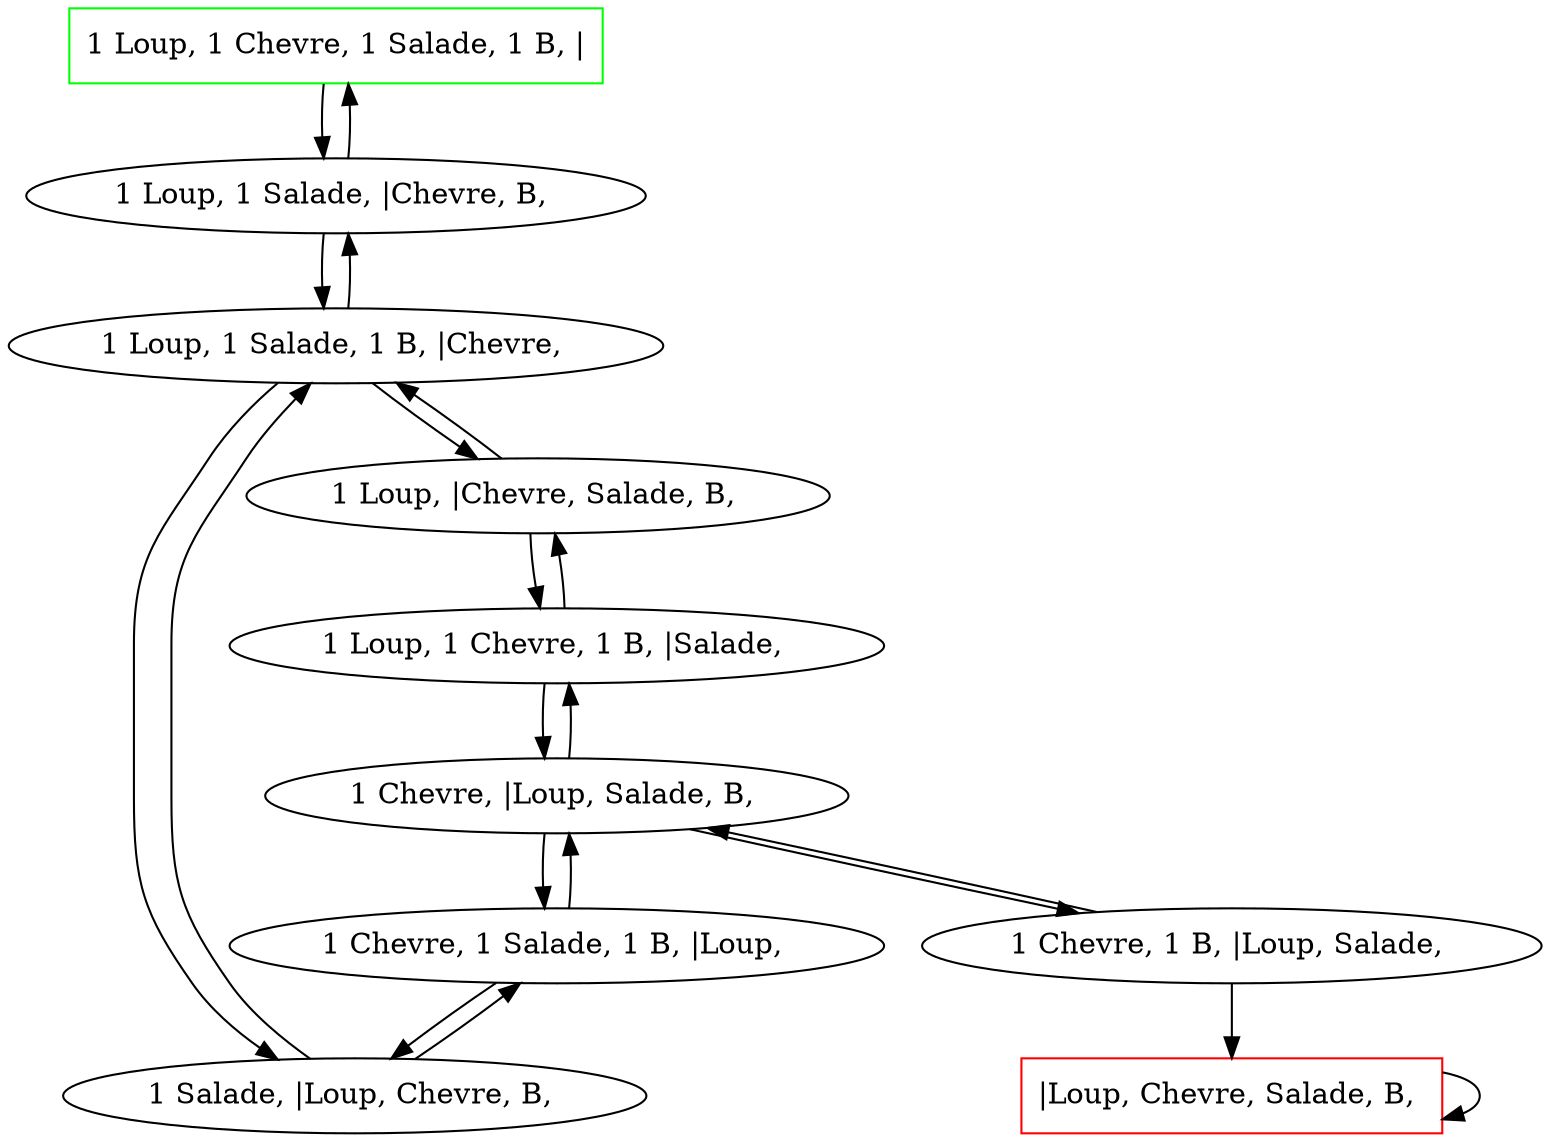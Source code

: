 digraph LCS {
	initial [label="1 Loup, 1 Chevre, 1 Salade, 1 B, |" color=green shape=box]
	final [label="|Loup, Chevre, Salade, B, " color=red shape=box]
	initial -> "1 Loup, 1 Salade, |Chevre, B, "
	"1 Loup, 1 Salade, |Chevre, B, " -> "1 Loup, 1 Salade, 1 B, |Chevre, "
	"1 Loup, 1 Salade, |Chevre, B, " -> initial
	"1 Loup, 1 Salade, 1 B, |Chevre, " -> "1 Loup, 1 Salade, |Chevre, B, "
	"1 Loup, 1 Salade, 1 B, |Chevre, " -> "1 Salade, |Loup, Chevre, B, "
	"1 Loup, 1 Salade, 1 B, |Chevre, " -> "1 Loup, |Chevre, Salade, B, "
	"1 Loup, |Chevre, Salade, B, " -> "1 Loup, 1 Chevre, 1 B, |Salade, "
	"1 Loup, |Chevre, Salade, B, " -> "1 Loup, 1 Salade, 1 B, |Chevre, "
	"1 Loup, 1 Chevre, 1 B, |Salade, " -> "1 Chevre, |Loup, Salade, B, "
	"1 Loup, 1 Chevre, 1 B, |Salade, " -> "1 Loup, |Chevre, Salade, B, "
	"1 Chevre, |Loup, Salade, B, " -> "1 Chevre, 1 B, |Loup, Salade, "
	"1 Chevre, |Loup, Salade, B, " -> "1 Loup, 1 Chevre, 1 B, |Salade, "
	"1 Chevre, |Loup, Salade, B, " -> "1 Chevre, 1 Salade, 1 B, |Loup, "
	"1 Chevre, 1 Salade, 1 B, |Loup, " -> "1 Salade, |Loup, Chevre, B, "
	"1 Chevre, 1 Salade, 1 B, |Loup, " -> "1 Chevre, |Loup, Salade, B, "
	"1 Salade, |Loup, Chevre, B, " -> "1 Loup, 1 Salade, 1 B, |Chevre, "
	"1 Salade, |Loup, Chevre, B, " -> "1 Chevre, 1 Salade, 1 B, |Loup, "
	"1 Chevre, 1 B, |Loup, Salade, " -> "1 Chevre, |Loup, Salade, B, "
	"1 Chevre, 1 B, |Loup, Salade, " -> final
	final -> final
}
